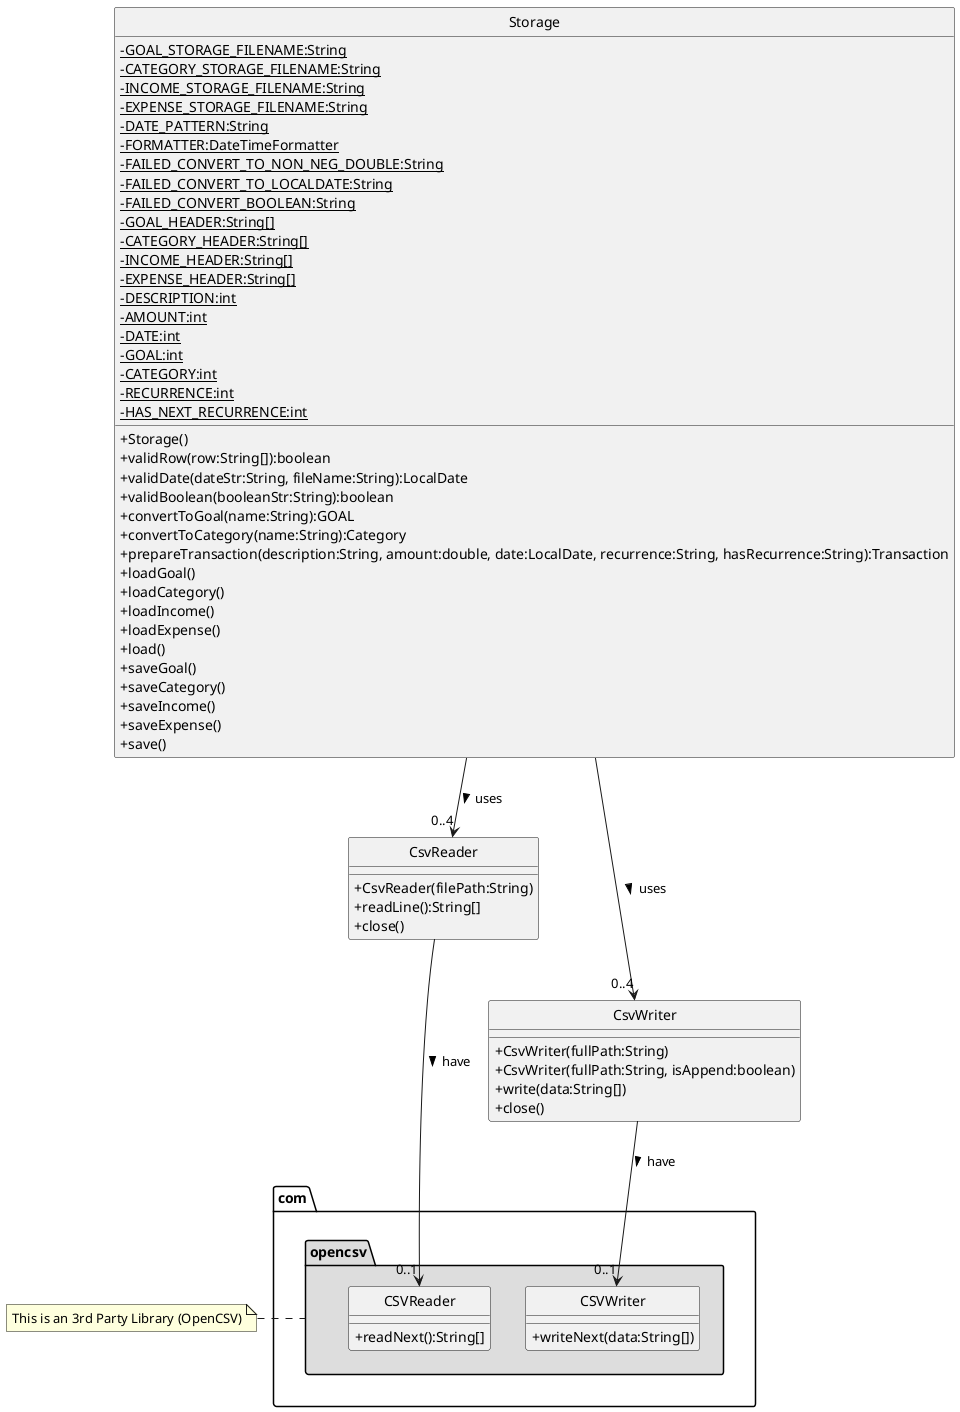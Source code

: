 @startuml
hide circle
skinparam classAttributeIconSize 0
class Storage {
    - {static} GOAL_STORAGE_FILENAME:String
    - {static} CATEGORY_STORAGE_FILENAME:String
    - {static} INCOME_STORAGE_FILENAME:String
    - {static} EXPENSE_STORAGE_FILENAME:String
    - {static} DATE_PATTERN:String
    - {static} FORMATTER:DateTimeFormatter
    - {static} FAILED_CONVERT_TO_NON_NEG_DOUBLE:String
    - {static} FAILED_CONVERT_TO_LOCALDATE:String
    - {static} FAILED_CONVERT_BOOLEAN:String
    - {static} GOAL_HEADER:String[]
    - {static} CATEGORY_HEADER:String[]
    - {static} INCOME_HEADER:String[]
    - {static} EXPENSE_HEADER:String[]
    - {static} DESCRIPTION:int
    - {static} AMOUNT:int
    - {static} DATE:int
    - {static} GOAL:int
    - {static} CATEGORY:int
    - {static} RECURRENCE:int
    - {static} HAS_NEXT_RECURRENCE:int
    + Storage()
    + validRow(row:String[]):boolean
    + validDate(dateStr:String, fileName:String):LocalDate
    + validBoolean(booleanStr:String):boolean
    + convertToGoal(name:String):GOAL
    + convertToCategory(name:String):Category
    + prepareTransaction(description:String, amount:double, date:LocalDate, recurrence:String, hasRecurrence:String):Transaction
    + loadGoal()
    + loadCategory()
    + loadIncome()
    + loadExpense()
    + load()
    + saveGoal()
    + saveCategory()
    + saveIncome()
    + saveExpense()
    + save()
}

class CsvReader {
    + CsvReader(filePath:String)
    + readLine():String[]
    + close()
}

package "com.opencsv" #DDDDDD {
    class CSVReader {
        + readNext():String[]
    }
    class CSVWriter {
        + writeNext(data:String[])
    }
}

class CsvWriter {
    + CsvWriter(fullPath:String)
    + CsvWriter(fullPath:String, isAppend:boolean)
    + write(data:String[])
    + close()
}

CsvReader ---> "0..1" CSVReader : > have
CsvWriter --> "0..1" CSVWriter : > have

Storage --> "0..4" CsvReader : > uses
Storage --> "0..4" CsvWriter : > uses

note left of "com.opencsv"
    This is an 3rd Party Library (OpenCSV)
endnote
@enduml
